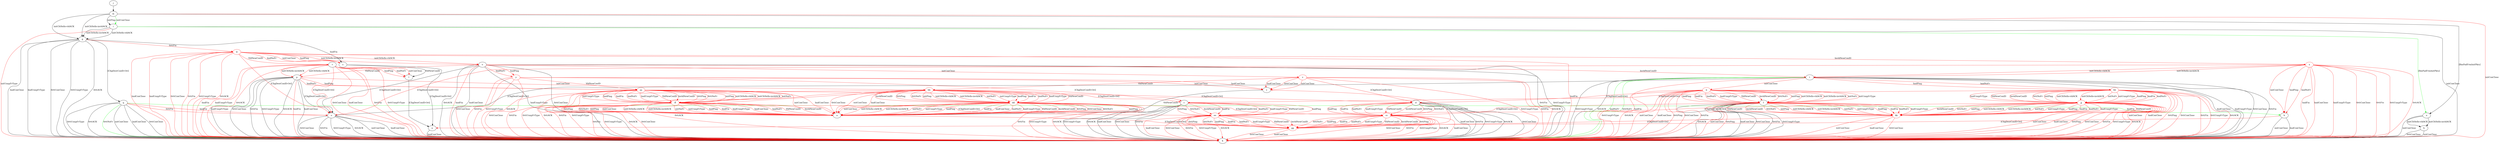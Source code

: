 digraph "" {
	gg	[color=red];
	a -> gg	[key=0,
		color=red,
		label="[ChgDestConID-Ori] "];
	b -> k	[key=0,
		label="initConClose "];
	b -> k	[key=1,
		label="hndConClose "];
	b -> n	[key=0,
		color=red,
		label="[ChgDestConID-Ori] "];
	c -> k	[key=0,
		label="hndConClose "];
	c -> k	[key=1,
		label="0rttConClose "];
	c -> k	[key=2,
		label="0rttFin "];
	c -> k	[key=3,
		label="0rttUnxpFrType "];
	c -> k	[key=4,
		label="0rttACK "];
	ee	[color=red];
	c -> ee	[key=0,
		color=red,
		label="hndPing "];
	c -> ee	[key=1,
		color=red,
		label="hndFin "];
	c -> ee	[key=2,
		color=red,
		label="hndNoFr "];
	c -> ee	[key=3,
		color=red,
		label="hndUnxpFrType "];
	c -> ee	[key=4,
		color=red,
		label="VldNewConID "];
	c -> ee	[key=5,
		color=red,
		label="InvldNewConID "];
	c -> ee	[key=6,
		color=red,
		label="0rttPing "];
	c -> ee	[key=7,
		color=red,
		label="0rttNoFr "];
	d -> k	[key=0,
		label="hndConClose "];
	d -> k	[key=1,
		label="0rttConClose "];
	d -> k	[key=2,
		label="0rttFin "];
	d -> k	[key=3,
		label="0rttUnxpFrType "];
	d -> k	[key=4,
		label="0rttACK "];
	cc	[color=red];
	d -> cc	[key=0,
		color=red,
		label="hndPing "];
	d -> cc	[key=1,
		color=red,
		label="hndFin "];
	d -> cc	[key=2,
		color=red,
		label="hndNoFr "];
	d -> cc	[key=3,
		color=red,
		label="hndUnxpFrType "];
	d -> cc	[key=4,
		color=red,
		label="VldNewConID "];
	d -> cc	[key=5,
		color=red,
		label="InvldNewConID "];
	d -> cc	[key=6,
		color=red,
		label="0rttPing "];
	d -> cc	[key=7,
		color=red,
		label="0rttNoFr "];
	e -> k	[key=0,
		label="hndConClose "];
	e -> k	[key=1,
		label="hndUnxpFrType "];
	e -> k	[key=2,
		label="0rttConClose "];
	e -> k	[key=3,
		label="0rttFin "];
	e -> k	[key=4,
		label="0rttUnxpFrType "];
	e -> k	[key=5,
		label="0rttACK "];
	e -> k	[key=6,
		color=red,
		label="hndFin "];
	e -> o	[key=0,
		label="[ChgDestConID-Ori] "];
	e -> p	[key=0,
		color=red,
		label="VldNewConID "];
	e -> t	[key=0,
		color=red,
		label="InvldNewConID "];
	y	[color=red];
	e -> y	[key=0,
		color=red,
		label="hndPing "];
	e -> y	[key=1,
		color=red,
		label="hndNoFr "];
	z	[color=red];
	e -> z	[key=0,
		color=red,
		label="initConClose "];
	f -> k	[key=0,
		label="hndConClose "];
	f -> k	[key=1,
		label="0rttConClose "];
	f -> k	[key=2,
		label="0rttFin "];
	f -> k	[key=3,
		label="0rttUnxpFrType "];
	f -> k	[key=4,
		label="0rttACK "];
	f -> k	[key=5,
		color=red,
		label="initConClose "];
	f -> k	[key=6,
		color=red,
		label="0rttPing "];
	f -> cc	[key=0,
		color=red,
		label="[ChgDestConID-Ori] "];
	kk	[color=red];
	f -> kk	[key=0,
		color=red,
		label="initPing "];
	f -> kk	[key=1,
		color=red,
		label="initCltHello-vldACK "];
	f -> kk	[key=2,
		color=red,
		label="initCltHello-invldACK "];
	f -> kk	[key=3,
		color=red,
		label="initNoFr "];
	f -> kk	[key=4,
		color=red,
		label="initUnxpFrType "];
	f -> kk	[key=5,
		color=red,
		label="hndPing "];
	f -> kk	[key=6,
		color=red,
		label="hndFin "];
	f -> kk	[key=7,
		color=red,
		label="hndNoFr "];
	f -> kk	[key=8,
		color=red,
		label="hndUnxpFrType "];
	f -> kk	[key=9,
		color=red,
		label="VldNewConID "];
	f -> kk	[key=10,
		color=red,
		label="InvldNewConID "];
	f -> kk	[key=11,
		color=red,
		label="0rttNoFr "];
	g -> k	[key=0,
		label="hndConClose "];
	g -> k	[key=1,
		label="hndUnxpFrType "];
	g -> k	[key=2,
		label="0rttConClose "];
	g -> k	[key=3,
		label="0rttUnxpFrType "];
	g -> k	[key=4,
		label="0rttACK "];
	g -> q	[key=0,
		label="[ChgDestConID-Ori] "];
	g -> s	[key=0,
		label="hndFin "];
	w	[color=red];
	g -> w	[key=0,
		color=red,
		label="0rttFin "];
	h -> k	[key=0,
		label="initConClose "];
	h -> k	[key=1,
		label="0rttConClose "];
	i -> g	[key=0,
		label="initCltHello-vldACK "];
	i -> g	[key=1,
		label="initCltHello-invldACK "];
	i -> k	[key=0,
		label="initConClose "];
	i -> k	[key=1,
		color=red,
		label="initUnxpFrType "];
	i -> u	[key=0,
		color=green,
		label="[RmPadFrmInitPkts] "];
	j -> m	[key=0];
	l -> n	[key=0,
		label="[ChgDestConID-Ori] "];
	m -> g	[key=0,
		label="initCltHello-vldACK "];
	m -> g	[key=1,
		label="initCltHello-invldACK "];
	m -> i	[key=0,
		label="initPing "];
	m -> i	[key=1,
		color=green,
		label="initConClose "];
	m -> k	[key=0,
		color=red,
		label="initConClose "];
	m -> u	[key=0,
		label="[RmPadFrmInitPkts] "];
	n -> k	[key=0,
		label="hndConClose "];
	o -> k	[key=0,
		label="initConClose "];
	o -> k	[key=1,
		label="hndConClose "];
	o -> k	[key=2,
		label="0rttConClose "];
	o -> k	[key=3,
		label="0rttFin "];
	o -> k	[key=4,
		label="0rttUnxpFrType "];
	o -> k	[key=5,
		label="0rttACK "];
	p -> k	[key=0,
		label="hndConClose "];
	p -> k	[key=1,
		label="hndUnxpFrType "];
	p -> k	[key=2,
		label="0rttConClose "];
	p -> k	[key=3,
		label="0rttFin "];
	p -> k	[key=4,
		label="0rttUnxpFrType "];
	p -> k	[key=5,
		label="0rttACK "];
	p -> k	[key=6,
		color=red,
		label="hndFin "];
	p -> o	[key=0,
		label="[ChgDestConID-Ori] "];
	aa	[color=red];
	p -> aa	[key=0,
		color=red,
		label="hndPing "];
	p -> aa	[key=1,
		color=red,
		label="hndNoFr "];
	bb	[color=red];
	p -> bb	[key=0,
		color=red,
		label="initConClose "];
	q -> b	[key=0,
		color=green,
		label="hndFin "];
	q -> k	[key=0,
		label="initConClose "];
	q -> k	[key=1,
		label="hndConClose "];
	q -> k	[key=2,
		label="0rttConClose "];
	q -> k	[key=3,
		label="0rttUnxpFrType "];
	q -> k	[key=4,
		label="0rttACK "];
	q -> k	[key=5,
		color=green,
		label="0rttNoFr "];
	q -> o	[key=0,
		color=red,
		label="hndFin "];
	q -> o	[key=1,
		color=red,
		label="0rttFin "];
	r -> k	[key=0,
		color=red,
		label="hndFin "];
	r -> k	[key=1,
		color=red,
		label="hndConClose "];
	r -> k	[key=2,
		color=red,
		label="hndUnxpFrType "];
	r -> k	[key=3,
		color=red,
		label="0rttConClose "];
	r -> k	[key=4,
		color=red,
		label="0rttFin "];
	r -> k	[key=5,
		color=red,
		label="0rttUnxpFrType "];
	r -> k	[key=6,
		color=red,
		label="0rttACK "];
	r -> l	[key=0,
		color=red,
		label="initConClose "];
	r -> l	[key=1,
		color=red,
		label="hndPing "];
	r -> l	[key=2,
		color=red,
		label="hndNoFr "];
	r -> o	[key=0,
		color=red,
		label="[ChgDestConID-Ori] "];
	r -> p	[key=0,
		color=red,
		label="initCltHello-vldACK "];
	r -> p	[key=1,
		color=red,
		label="initCltHello-invldACK "];
	s -> l	[key=0,
		label="VldNewConID "];
	s -> n	[key=0,
		label="[ChgDestConID-Ori] "];
	t -> k	[key=0,
		label="hndConClose "];
	t -> k	[key=1,
		label="hndUnxpFrType "];
	t -> k	[key=2,
		label="0rttConClose "];
	t -> k	[key=3,
		label="0rttFin "];
	t -> k	[key=4,
		label="0rttUnxpFrType "];
	t -> k	[key=5,
		label="0rttACK "];
	t -> k	[key=6,
		color=green,
		label="hndNoFr "];
	t -> k	[key=7,
		color=green,
		label="0rttNoFr "];
	t -> k	[key=8,
		color=red,
		label="hndFin "];
	t -> o	[key=0,
		label="[ChgDestConID-Ori] "];
	hh	[color=red];
	t -> hh	[key=0,
		color=red,
		label="hndPing "];
	t -> hh	[key=1,
		color=red,
		label="hndNoFr "];
	ii	[color=red];
	t -> ii	[key=0,
		color=red,
		label="initConClose "];
	u -> h	[key=0,
		label="initCltHello-vldACK "];
	u -> h	[key=1,
		label="initCltHello-invldACK "];
	u -> k	[key=0,
		label="initConClose "];
	v -> a	[key=0,
		label="VldNewConID "];
	v -> gg	[key=0,
		color=red,
		label="[ChgDestConID-Ori] "];
	w -> e	[key=0,
		color=red,
		label="initCltHello-vldACK "];
	w -> e	[key=1,
		color=red,
		label="initCltHello-invldACK "];
	w -> k	[key=0,
		color=red,
		label="hndFin "];
	w -> k	[key=1,
		color=red,
		label="hndConClose "];
	w -> k	[key=2,
		color=red,
		label="hndUnxpFrType "];
	w -> k	[key=3,
		color=red,
		label="0rttConClose "];
	w -> k	[key=4,
		color=red,
		label="0rttFin "];
	w -> k	[key=5,
		color=red,
		label="0rttUnxpFrType "];
	w -> k	[key=6,
		color=red,
		label="0rttACK "];
	w -> o	[key=0,
		color=red,
		label="[ChgDestConID-Ori] "];
	w -> r	[key=0,
		color=red,
		label="VldNewConID "];
	w -> s	[key=0,
		color=red,
		label="initConClose "];
	w -> s	[key=1,
		color=red,
		label="hndPing "];
	w -> s	[key=2,
		color=red,
		label="hndNoFr "];
	x	[color=red];
	w -> x	[key=0,
		color=red,
		label="InvldNewConID "];
	x -> b	[key=0,
		color=red,
		label="initConClose "];
	x -> b	[key=1,
		color=red,
		label="hndPing "];
	x -> b	[key=2,
		color=red,
		label="hndNoFr "];
	x -> k	[key=0,
		color=red,
		label="hndFin "];
	x -> k	[key=1,
		color=red,
		label="hndConClose "];
	x -> k	[key=2,
		color=red,
		label="hndUnxpFrType "];
	x -> k	[key=3,
		color=red,
		label="0rttConClose "];
	x -> k	[key=4,
		color=red,
		label="0rttFin "];
	x -> k	[key=5,
		color=red,
		label="0rttUnxpFrType "];
	x -> k	[key=6,
		color=red,
		label="0rttACK "];
	x -> o	[key=0,
		color=red,
		label="[ChgDestConID-Ori] "];
	x -> t	[key=0,
		color=red,
		label="initCltHello-vldACK "];
	x -> t	[key=1,
		color=red,
		label="initCltHello-invldACK "];
	y -> c	[key=0,
		color=red,
		label="[ChgDestConID-Ori] "];
	y -> k	[key=0,
		color=red,
		label="0rttConClose "];
	y -> k	[key=1,
		color=red,
		label="0rttFin "];
	y -> k	[key=2,
		color=red,
		label="0rttUnxpFrType "];
	y -> k	[key=3,
		color=red,
		label="0rttACK "];
	y -> v	[key=0,
		color=red,
		label="initConClose "];
	y -> v	[key=1,
		color=red,
		label="hndConClose "];
	y -> aa	[key=0,
		color=red,
		label="VldNewConID "];
	z -> d	[key=0,
		color=red,
		label="[ChgDestConID-Ori] "];
	z -> k	[key=0,
		color=red,
		label="0rttFin "];
	z -> k	[key=1,
		color=red,
		label="0rttUnxpFrType "];
	z -> k	[key=2,
		color=red,
		label="0rttACK "];
	z -> v	[key=0,
		color=red,
		label="initConClose "];
	z -> v	[key=1,
		color=red,
		label="hndConClose "];
	z -> v	[key=2,
		color=red,
		label="0rttConClose "];
	z -> bb	[key=0,
		color=red,
		label="VldNewConID "];
	aa -> a	[key=0,
		color=red,
		label="initConClose "];
	aa -> a	[key=1,
		color=red,
		label="hndConClose "];
	aa -> c	[key=0,
		color=red,
		label="[ChgDestConID-Ori] "];
	aa -> k	[key=0,
		color=red,
		label="0rttConClose "];
	aa -> k	[key=1,
		color=red,
		label="0rttFin "];
	aa -> k	[key=2,
		color=red,
		label="0rttUnxpFrType "];
	aa -> k	[key=3,
		color=red,
		label="0rttACK "];
	ff	[color=red];
	aa -> ff	[key=0,
		color=red,
		label="initPing "];
	aa -> ff	[key=1,
		color=red,
		label="initCltHello-vldACK "];
	aa -> ff	[key=2,
		color=red,
		label="initCltHello-invldACK "];
	aa -> ff	[key=3,
		color=red,
		label="initNoFr "];
	aa -> ff	[key=4,
		color=red,
		label="initUnxpFrType "];
	aa -> ff	[key=5,
		color=red,
		label="hndPing "];
	aa -> ff	[key=6,
		color=red,
		label="hndFin "];
	aa -> ff	[key=7,
		color=red,
		label="hndNoFr "];
	aa -> ff	[key=8,
		color=red,
		label="hndUnxpFrType "];
	aa -> ff	[key=9,
		color=red,
		label="VldNewConID "];
	aa -> ff	[key=10,
		color=red,
		label="InvldNewConID "];
	aa -> ff	[key=11,
		color=red,
		label="0rttPing "];
	aa -> ff	[key=12,
		color=red,
		label="0rttNoFr "];
	bb -> a	[key=0,
		color=red,
		label="initConClose "];
	bb -> a	[key=1,
		color=red,
		label="hndConClose "];
	bb -> a	[key=2,
		color=red,
		label="0rttConClose "];
	bb -> d	[key=0,
		color=red,
		label="[ChgDestConID-Ori] "];
	bb -> k	[key=0,
		color=red,
		label="0rttFin "];
	bb -> k	[key=1,
		color=red,
		label="0rttUnxpFrType "];
	bb -> k	[key=2,
		color=red,
		label="0rttACK "];
	dd	[color=red];
	bb -> dd	[key=0,
		color=red,
		label="initPing "];
	bb -> dd	[key=1,
		color=red,
		label="initCltHello-vldACK "];
	bb -> dd	[key=2,
		color=red,
		label="initCltHello-invldACK "];
	bb -> dd	[key=3,
		color=red,
		label="initNoFr "];
	bb -> dd	[key=4,
		color=red,
		label="initUnxpFrType "];
	bb -> dd	[key=5,
		color=red,
		label="hndPing "];
	bb -> dd	[key=6,
		color=red,
		label="hndFin "];
	bb -> dd	[key=7,
		color=red,
		label="hndNoFr "];
	bb -> dd	[key=8,
		color=red,
		label="hndUnxpFrType "];
	bb -> dd	[key=9,
		color=red,
		label="VldNewConID "];
	bb -> dd	[key=10,
		color=red,
		label="InvldNewConID "];
	bb -> dd	[key=11,
		color=red,
		label="0rttPing "];
	bb -> dd	[key=12,
		color=red,
		label="0rttNoFr "];
	cc -> k	[key=0,
		color=red,
		label="hndConClose "];
	cc -> k	[key=1,
		color=red,
		label="0rttConClose "];
	cc -> k	[key=2,
		color=red,
		label="0rttFin "];
	cc -> k	[key=3,
		color=red,
		label="0rttUnxpFrType "];
	cc -> k	[key=4,
		color=red,
		label="0rttACK "];
	cc -> gg	[key=0,
		color=red,
		label="hndPing "];
	cc -> gg	[key=1,
		color=red,
		label="hndFin "];
	cc -> gg	[key=2,
		color=red,
		label="hndNoFr "];
	cc -> gg	[key=3,
		color=red,
		label="hndUnxpFrType "];
	cc -> gg	[key=4,
		color=red,
		label="VldNewConID "];
	cc -> gg	[key=5,
		color=red,
		label="InvldNewConID "];
	cc -> gg	[key=6,
		color=red,
		label="0rttPing "];
	cc -> gg	[key=7,
		color=red,
		label="0rttNoFr "];
	dd -> a	[key=0,
		color=red,
		label="initPing "];
	dd -> a	[key=1,
		color=red,
		label="initConClose "];
	dd -> a	[key=2,
		color=red,
		label="initCltHello-vldACK "];
	dd -> a	[key=3,
		color=red,
		label="initCltHello-invldACK "];
	dd -> a	[key=4,
		color=red,
		label="initNoFr "];
	dd -> a	[key=5,
		color=red,
		label="initUnxpFrType "];
	dd -> a	[key=6,
		color=red,
		label="hndPing "];
	dd -> a	[key=7,
		color=red,
		label="hndFin "];
	dd -> a	[key=8,
		color=red,
		label="hndConClose "];
	dd -> a	[key=9,
		color=red,
		label="hndNoFr "];
	dd -> a	[key=10,
		color=red,
		label="hndUnxpFrType "];
	dd -> a	[key=11,
		color=red,
		label="VldNewConID "];
	dd -> a	[key=12,
		color=red,
		label="InvldNewConID "];
	dd -> a	[key=13,
		color=red,
		label="0rttPing "];
	dd -> a	[key=14,
		color=red,
		label="0rttConClose "];
	dd -> a	[key=15,
		color=red,
		label="0rttNoFr "];
	dd -> k	[key=0,
		color=red,
		label="0rttFin "];
	dd -> k	[key=1,
		color=red,
		label="0rttUnxpFrType "];
	dd -> k	[key=2,
		color=red,
		label="0rttACK "];
	dd -> cc	[key=0,
		color=red,
		label="[ChgDestConID-Ori] "];
	ee -> k	[key=0,
		color=red,
		label="hndConClose "];
	ee -> k	[key=1,
		color=red,
		label="0rttConClose "];
	ee -> k	[key=2,
		color=red,
		label="0rttFin "];
	ee -> k	[key=3,
		color=red,
		label="0rttUnxpFrType "];
	ee -> k	[key=4,
		color=red,
		label="0rttACK "];
	ee -> gg	[key=0,
		color=red,
		label="hndPing "];
	ee -> gg	[key=1,
		color=red,
		label="hndFin "];
	ee -> gg	[key=2,
		color=red,
		label="hndNoFr "];
	ee -> gg	[key=3,
		color=red,
		label="hndUnxpFrType "];
	ee -> gg	[key=4,
		color=red,
		label="VldNewConID "];
	ee -> gg	[key=5,
		color=red,
		label="InvldNewConID "];
	ee -> gg	[key=6,
		color=red,
		label="0rttPing "];
	ee -> gg	[key=7,
		color=red,
		label="0rttNoFr "];
	ff -> a	[key=0,
		color=red,
		label="initPing "];
	ff -> a	[key=1,
		color=red,
		label="initConClose "];
	ff -> a	[key=2,
		color=red,
		label="initCltHello-vldACK "];
	ff -> a	[key=3,
		color=red,
		label="initCltHello-invldACK "];
	ff -> a	[key=4,
		color=red,
		label="initNoFr "];
	ff -> a	[key=5,
		color=red,
		label="initUnxpFrType "];
	ff -> a	[key=6,
		color=red,
		label="hndPing "];
	ff -> a	[key=7,
		color=red,
		label="hndFin "];
	ff -> a	[key=8,
		color=red,
		label="hndConClose "];
	ff -> a	[key=9,
		color=red,
		label="hndNoFr "];
	ff -> a	[key=10,
		color=red,
		label="hndUnxpFrType "];
	ff -> a	[key=11,
		color=red,
		label="VldNewConID "];
	ff -> a	[key=12,
		color=red,
		label="InvldNewConID "];
	ff -> a	[key=13,
		color=red,
		label="0rttPing "];
	ff -> a	[key=14,
		color=red,
		label="0rttNoFr "];
	ff -> k	[key=0,
		color=red,
		label="0rttConClose "];
	ff -> k	[key=1,
		color=red,
		label="0rttFin "];
	ff -> k	[key=2,
		color=red,
		label="0rttUnxpFrType "];
	ff -> k	[key=3,
		color=red,
		label="0rttACK "];
	ff -> ee	[key=0,
		color=red,
		label="[ChgDestConID-Ori] "];
	gg -> k	[key=0,
		color=red,
		label="hndConClose "];
	gg -> k	[key=1,
		color=red,
		label="0rttConClose "];
	hh -> c	[key=0,
		color=red,
		label="[ChgDestConID-Ori] "];
	hh -> k	[key=0,
		color=red,
		label="initConClose "];
	hh -> k	[key=1,
		color=red,
		label="hndConClose "];
	hh -> k	[key=2,
		color=red,
		label="0rttPing "];
	hh -> k	[key=3,
		color=red,
		label="0rttConClose "];
	hh -> k	[key=4,
		color=red,
		label="0rttFin "];
	hh -> k	[key=5,
		color=red,
		label="0rttUnxpFrType "];
	hh -> k	[key=6,
		color=red,
		label="0rttACK "];
	jj	[color=red];
	hh -> jj	[key=0,
		color=red,
		label="initPing "];
	hh -> jj	[key=1,
		color=red,
		label="initCltHello-vldACK "];
	hh -> jj	[key=2,
		color=red,
		label="initCltHello-invldACK "];
	hh -> jj	[key=3,
		color=red,
		label="initNoFr "];
	hh -> jj	[key=4,
		color=red,
		label="initUnxpFrType "];
	hh -> jj	[key=5,
		color=red,
		label="hndPing "];
	hh -> jj	[key=6,
		color=red,
		label="hndFin "];
	hh -> jj	[key=7,
		color=red,
		label="hndNoFr "];
	hh -> jj	[key=8,
		color=red,
		label="hndUnxpFrType "];
	hh -> jj	[key=9,
		color=red,
		label="VldNewConID "];
	hh -> jj	[key=10,
		color=red,
		label="InvldNewConID "];
	hh -> jj	[key=11,
		color=red,
		label="0rttNoFr "];
	ii -> d	[key=0,
		color=red,
		label="[ChgDestConID-Ori] "];
	ii -> f	[key=0,
		color=red,
		label="initPing "];
	ii -> f	[key=1,
		color=red,
		label="initCltHello-vldACK "];
	ii -> f	[key=2,
		color=red,
		label="initCltHello-invldACK "];
	ii -> f	[key=3,
		color=red,
		label="initNoFr "];
	ii -> f	[key=4,
		color=red,
		label="initUnxpFrType "];
	ii -> f	[key=5,
		color=red,
		label="hndPing "];
	ii -> f	[key=6,
		color=red,
		label="hndFin "];
	ii -> f	[key=7,
		color=red,
		label="hndNoFr "];
	ii -> f	[key=8,
		color=red,
		label="hndUnxpFrType "];
	ii -> f	[key=9,
		color=red,
		label="VldNewConID "];
	ii -> f	[key=10,
		color=red,
		label="InvldNewConID "];
	ii -> f	[key=11,
		color=red,
		label="0rttNoFr "];
	ii -> k	[key=0,
		color=red,
		label="initConClose "];
	ii -> k	[key=1,
		color=red,
		label="hndConClose "];
	ii -> k	[key=2,
		color=red,
		label="0rttPing "];
	ii -> k	[key=3,
		color=red,
		label="0rttConClose "];
	ii -> k	[key=4,
		color=red,
		label="0rttFin "];
	ii -> k	[key=5,
		color=red,
		label="0rttUnxpFrType "];
	ii -> k	[key=6,
		color=red,
		label="0rttACK "];
	jj -> k	[key=0,
		color=red,
		label="initConClose "];
	jj -> k	[key=1,
		color=red,
		label="hndConClose "];
	jj -> k	[key=2,
		color=red,
		label="0rttPing "];
	jj -> k	[key=3,
		color=red,
		label="0rttConClose "];
	jj -> k	[key=4,
		color=red,
		label="0rttFin "];
	jj -> k	[key=5,
		color=red,
		label="0rttUnxpFrType "];
	jj -> k	[key=6,
		color=red,
		label="0rttACK "];
	jj -> ee	[key=0,
		color=red,
		label="[ChgDestConID-Ori] "];
	jj -> kk	[key=0,
		color=red,
		label="initPing "];
	jj -> kk	[key=1,
		color=red,
		label="initCltHello-vldACK "];
	jj -> kk	[key=2,
		color=red,
		label="initCltHello-invldACK "];
	jj -> kk	[key=3,
		color=red,
		label="initNoFr "];
	jj -> kk	[key=4,
		color=red,
		label="initUnxpFrType "];
	jj -> kk	[key=5,
		color=red,
		label="hndPing "];
	jj -> kk	[key=6,
		color=red,
		label="hndFin "];
	jj -> kk	[key=7,
		color=red,
		label="hndNoFr "];
	jj -> kk	[key=8,
		color=red,
		label="hndUnxpFrType "];
	jj -> kk	[key=9,
		color=red,
		label="VldNewConID "];
	jj -> kk	[key=10,
		color=red,
		label="InvldNewConID "];
	jj -> kk	[key=11,
		color=red,
		label="0rttNoFr "];
	kk -> k	[key=0,
		color=red,
		label="initConClose "];
	kk -> k	[key=1,
		color=red,
		label="hndConClose "];
	kk -> k	[key=2,
		color=red,
		label="0rttConClose "];
	kk -> gg	[key=0,
		color=red,
		label="[ChgDestConID-Ori] "];
}
